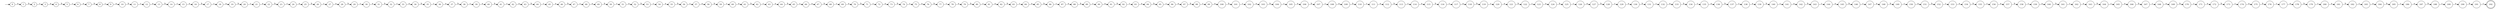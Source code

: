 digraph g {
margin=0;
pad="0.5,0.05";
rankdir=LR;

	s0 [shape="circle" label="0"];
	s1 [shape="circle" label="1"];
	s2 [shape="circle" label="2"];
	s3 [shape="circle" label="3"];
	s4 [shape="circle" label="4"];
	s5 [shape="circle" label="5"];
	s6 [shape="circle" label="6"];
	s7 [shape="circle" label="7"];
	s8 [shape="circle" label="8"];
	s9 [shape="circle" label="9"];
	s10 [shape="circle" label="10"];
	s11 [shape="circle" label="11"];
	s12 [shape="circle" label="12"];
	s13 [shape="circle" label="13"];
	s14 [shape="circle" label="14"];
	s15 [shape="circle" label="15"];
	s16 [shape="circle" label="16"];
	s17 [shape="circle" label="17"];
	s18 [shape="circle" label="18"];
	s19 [shape="circle" label="19"];
	s20 [shape="circle" label="20"];
	s21 [shape="circle" label="21"];
	s22 [shape="circle" label="22"];
	s23 [shape="circle" label="23"];
	s24 [shape="circle" label="24"];
	s25 [shape="circle" label="25"];
	s26 [shape="circle" label="26"];
	s27 [shape="circle" label="27"];
	s28 [shape="circle" label="28"];
	s29 [shape="circle" label="29"];
	s30 [shape="circle" label="30"];
	s31 [shape="circle" label="31"];
	s32 [shape="circle" label="32"];
	s33 [shape="circle" label="33"];
	s34 [shape="circle" label="34"];
	s35 [shape="circle" label="35"];
	s36 [shape="circle" label="36"];
	s37 [shape="circle" label="37"];
	s38 [shape="circle" label="38"];
	s39 [shape="circle" label="39"];
	s40 [shape="circle" label="40"];
	s41 [shape="circle" label="41"];
	s42 [shape="circle" label="42"];
	s43 [shape="circle" label="43"];
	s44 [shape="circle" label="44"];
	s45 [shape="circle" label="45"];
	s46 [shape="circle" label="46"];
	s47 [shape="circle" label="47"];
	s48 [shape="circle" label="48"];
	s49 [shape="circle" label="49"];
	s50 [shape="circle" label="50"];
	s51 [shape="circle" label="51"];
	s52 [shape="circle" label="52"];
	s53 [shape="circle" label="53"];
	s54 [shape="circle" label="54"];
	s55 [shape="circle" label="55"];
	s56 [shape="circle" label="56"];
	s57 [shape="circle" label="57"];
	s58 [shape="circle" label="58"];
	s59 [shape="circle" label="59"];
	s60 [shape="circle" label="60"];
	s61 [shape="circle" label="61"];
	s62 [shape="circle" label="62"];
	s63 [shape="circle" label="63"];
	s64 [shape="circle" label="64"];
	s65 [shape="circle" label="65"];
	s66 [shape="circle" label="66"];
	s67 [shape="circle" label="67"];
	s68 [shape="circle" label="68"];
	s69 [shape="circle" label="69"];
	s70 [shape="circle" label="70"];
	s71 [shape="circle" label="71"];
	s72 [shape="circle" label="72"];
	s73 [shape="circle" label="73"];
	s74 [shape="circle" label="74"];
	s75 [shape="circle" label="75"];
	s76 [shape="circle" label="76"];
	s77 [shape="circle" label="77"];
	s78 [shape="circle" label="78"];
	s79 [shape="circle" label="79"];
	s80 [shape="circle" label="80"];
	s81 [shape="circle" label="81"];
	s82 [shape="circle" label="82"];
	s83 [shape="circle" label="83"];
	s84 [shape="circle" label="84"];
	s85 [shape="circle" label="85"];
	s86 [shape="circle" label="86"];
	s87 [shape="circle" label="87"];
	s88 [shape="circle" label="88"];
	s89 [shape="circle" label="89"];
	s90 [shape="circle" label="90"];
	s91 [shape="circle" label="91"];
	s92 [shape="circle" label="92"];
	s93 [shape="circle" label="93"];
	s94 [shape="circle" label="94"];
	s95 [shape="circle" label="95"];
	s96 [shape="circle" label="96"];
	s97 [shape="circle" label="97"];
	s98 [shape="circle" label="98"];
	s99 [shape="circle" label="99"];
	s100 [shape="circle" label="100"];
	s101 [shape="circle" label="101"];
	s102 [shape="circle" label="102"];
	s103 [shape="circle" label="103"];
	s104 [shape="circle" label="104"];
	s105 [shape="circle" label="105"];
	s106 [shape="circle" label="106"];
	s107 [shape="circle" label="107"];
	s108 [shape="circle" label="108"];
	s109 [shape="circle" label="109"];
	s110 [shape="circle" label="110"];
	s111 [shape="circle" label="111"];
	s112 [shape="circle" label="112"];
	s113 [shape="circle" label="113"];
	s114 [shape="circle" label="114"];
	s115 [shape="circle" label="115"];
	s116 [shape="circle" label="116"];
	s117 [shape="circle" label="117"];
	s118 [shape="circle" label="118"];
	s119 [shape="circle" label="119"];
	s120 [shape="circle" label="120"];
	s121 [shape="circle" label="121"];
	s122 [shape="circle" label="122"];
	s123 [shape="circle" label="123"];
	s124 [shape="circle" label="124"];
	s125 [shape="circle" label="125"];
	s126 [shape="circle" label="126"];
	s127 [shape="circle" label="127"];
	s128 [shape="circle" label="128"];
	s129 [shape="circle" label="129"];
	s130 [shape="circle" label="130"];
	s131 [shape="circle" label="131"];
	s132 [shape="circle" label="132"];
	s133 [shape="circle" label="133"];
	s134 [shape="circle" label="134"];
	s135 [shape="circle" label="135"];
	s136 [shape="circle" label="136"];
	s137 [shape="circle" label="137"];
	s138 [shape="circle" label="138"];
	s139 [shape="circle" label="139"];
	s140 [shape="circle" label="140"];
	s141 [shape="circle" label="141"];
	s142 [shape="circle" label="142"];
	s143 [shape="circle" label="143"];
	s144 [shape="circle" label="144"];
	s145 [shape="circle" label="145"];
	s146 [shape="circle" label="146"];
	s147 [shape="circle" label="147"];
	s148 [shape="circle" label="148"];
	s149 [shape="circle" label="149"];
	s150 [shape="circle" label="150"];
	s151 [shape="circle" label="151"];
	s152 [shape="circle" label="152"];
	s153 [shape="circle" label="153"];
	s154 [shape="circle" label="154"];
	s155 [shape="circle" label="155"];
	s156 [shape="circle" label="156"];
	s157 [shape="circle" label="157"];
	s158 [shape="circle" label="158"];
	s159 [shape="circle" label="159"];
	s160 [shape="circle" label="160"];
	s161 [shape="circle" label="161"];
	s162 [shape="circle" label="162"];
	s163 [shape="circle" label="163"];
	s164 [shape="circle" label="164"];
	s165 [shape="circle" label="165"];
	s166 [shape="circle" label="166"];
	s167 [shape="circle" label="167"];
	s168 [shape="circle" label="168"];
	s169 [shape="circle" label="169"];
	s170 [shape="circle" label="170"];
	s171 [shape="circle" label="171"];
	s172 [shape="circle" label="172"];
	s173 [shape="circle" label="173"];
	s174 [shape="circle" label="174"];
	s175 [shape="circle" label="175"];
	s176 [shape="circle" label="176"];
	s177 [shape="circle" label="177"];
	s178 [shape="circle" label="178"];
	s179 [shape="circle" label="179"];
	s180 [shape="circle" label="180"];
	s181 [shape="circle" label="181"];
	s182 [shape="circle" label="182"];
	s183 [shape="circle" label="183"];
	s184 [shape="circle" label="184"];
	s185 [shape="circle" label="185"];
	s186 [shape="circle" label="186"];
	s187 [shape="circle" label="187"];
	s188 [shape="circle" label="188"];
	s189 [shape="circle" label="189"];
	s190 [shape="circle" label="190"];
	s191 [shape="circle" label="191"];
	s192 [shape="doublecircle" label="192"];
	s0 -> s1 [label="a"];
	s1 -> s2 [label="b"];
	s2 -> s3 [label="c"];
	s3 -> s4 [label="a"];
	s4 -> s5 [label="b"];
	s5 -> s6 [label="c"];
	s6 -> s7 [label="a"];
	s7 -> s8 [label="b"];
	s8 -> s9 [label="c"];
	s9 -> s10 [label="a"];
	s10 -> s11 [label="b"];
	s11 -> s12 [label="c"];
	s12 -> s13 [label="a"];
	s13 -> s14 [label="b"];
	s14 -> s15 [label="c"];
	s15 -> s16 [label="a"];
	s16 -> s17 [label="b"];
	s17 -> s18 [label="c"];
	s18 -> s19 [label="a"];
	s19 -> s20 [label="b"];
	s20 -> s21 [label="c"];
	s21 -> s22 [label="a"];
	s22 -> s23 [label="b"];
	s23 -> s24 [label="c"];
	s24 -> s25 [label="a"];
	s25 -> s26 [label="b"];
	s26 -> s27 [label="c"];
	s27 -> s28 [label="a"];
	s28 -> s29 [label="b"];
	s29 -> s30 [label="c"];
	s30 -> s31 [label="a"];
	s31 -> s32 [label="b"];
	s32 -> s33 [label="c"];
	s33 -> s34 [label="a"];
	s34 -> s35 [label="b"];
	s35 -> s36 [label="c"];
	s36 -> s37 [label="a"];
	s37 -> s38 [label="b"];
	s38 -> s39 [label="c"];
	s39 -> s40 [label="a"];
	s40 -> s41 [label="b"];
	s41 -> s42 [label="c"];
	s42 -> s43 [label="a"];
	s43 -> s44 [label="b"];
	s44 -> s45 [label="c"];
	s45 -> s46 [label="a"];
	s46 -> s47 [label="b"];
	s47 -> s48 [label="c"];
	s48 -> s49 [label="a"];
	s49 -> s50 [label="b"];
	s50 -> s51 [label="c"];
	s51 -> s52 [label="a"];
	s52 -> s53 [label="b"];
	s53 -> s54 [label="c"];
	s54 -> s55 [label="a"];
	s55 -> s56 [label="b"];
	s56 -> s57 [label="c"];
	s57 -> s58 [label="a"];
	s58 -> s59 [label="b"];
	s59 -> s60 [label="c"];
	s60 -> s61 [label="a"];
	s61 -> s62 [label="b"];
	s62 -> s63 [label="c"];
	s63 -> s64 [label="a"];
	s64 -> s65 [label="b"];
	s65 -> s66 [label="c"];
	s66 -> s67 [label="a"];
	s67 -> s68 [label="b"];
	s68 -> s69 [label="c"];
	s69 -> s70 [label="a"];
	s70 -> s71 [label="b"];
	s71 -> s72 [label="c"];
	s72 -> s73 [label="a"];
	s73 -> s74 [label="b"];
	s74 -> s75 [label="c"];
	s75 -> s76 [label="a"];
	s76 -> s77 [label="b"];
	s77 -> s78 [label="c"];
	s78 -> s79 [label="a"];
	s79 -> s80 [label="b"];
	s80 -> s81 [label="c"];
	s81 -> s82 [label="a"];
	s82 -> s83 [label="b"];
	s83 -> s84 [label="c"];
	s84 -> s85 [label="a"];
	s85 -> s86 [label="b"];
	s86 -> s87 [label="c"];
	s87 -> s88 [label="a"];
	s88 -> s89 [label="b"];
	s89 -> s90 [label="c"];
	s90 -> s91 [label="a"];
	s91 -> s92 [label="b"];
	s92 -> s93 [label="c"];
	s93 -> s94 [label="a"];
	s94 -> s95 [label="b"];
	s95 -> s96 [label="c"];
	s96 -> s97 [label="a"];
	s97 -> s98 [label="b"];
	s98 -> s99 [label="c"];
	s99 -> s100 [label="a"];
	s100 -> s101 [label="b"];
	s101 -> s102 [label="c"];
	s102 -> s103 [label="a"];
	s103 -> s104 [label="b"];
	s104 -> s105 [label="c"];
	s105 -> s106 [label="a"];
	s106 -> s107 [label="b"];
	s107 -> s108 [label="c"];
	s108 -> s109 [label="a"];
	s109 -> s110 [label="b"];
	s110 -> s111 [label="c"];
	s111 -> s112 [label="a"];
	s112 -> s113 [label="b"];
	s113 -> s114 [label="c"];
	s114 -> s115 [label="a"];
	s115 -> s116 [label="b"];
	s116 -> s117 [label="c"];
	s117 -> s118 [label="a"];
	s118 -> s119 [label="b"];
	s119 -> s120 [label="c"];
	s120 -> s121 [label="a"];
	s121 -> s122 [label="b"];
	s122 -> s123 [label="c"];
	s123 -> s124 [label="a"];
	s124 -> s125 [label="b"];
	s125 -> s126 [label="c"];
	s126 -> s127 [label="a"];
	s127 -> s128 [label="b"];
	s128 -> s129 [label="c"];
	s129 -> s130 [label="a"];
	s130 -> s131 [label="b"];
	s131 -> s132 [label="c"];
	s132 -> s133 [label="a"];
	s133 -> s134 [label="b"];
	s134 -> s135 [label="c"];
	s135 -> s136 [label="a"];
	s136 -> s137 [label="b"];
	s137 -> s138 [label="c"];
	s138 -> s139 [label="a"];
	s139 -> s140 [label="b"];
	s140 -> s141 [label="c"];
	s141 -> s142 [label="a"];
	s142 -> s143 [label="b"];
	s143 -> s144 [label="c"];
	s144 -> s145 [label="a"];
	s145 -> s146 [label="b"];
	s146 -> s147 [label="c"];
	s147 -> s148 [label="a"];
	s148 -> s149 [label="b"];
	s149 -> s150 [label="c"];
	s150 -> s151 [label="a"];
	s151 -> s152 [label="b"];
	s152 -> s153 [label="c"];
	s153 -> s154 [label="a"];
	s154 -> s155 [label="b"];
	s155 -> s156 [label="c"];
	s156 -> s157 [label="a"];
	s157 -> s158 [label="b"];
	s158 -> s159 [label="c"];
	s159 -> s160 [label="a"];
	s160 -> s161 [label="b"];
	s161 -> s162 [label="c"];
	s162 -> s163 [label="a"];
	s163 -> s164 [label="b"];
	s164 -> s165 [label="c"];
	s165 -> s166 [label="a"];
	s166 -> s167 [label="b"];
	s167 -> s168 [label="c"];
	s168 -> s169 [label="a"];
	s169 -> s170 [label="b"];
	s170 -> s171 [label="c"];
	s171 -> s172 [label="a"];
	s172 -> s173 [label="b"];
	s173 -> s174 [label="c"];
	s174 -> s175 [label="a"];
	s175 -> s176 [label="b"];
	s176 -> s177 [label="c"];
	s177 -> s178 [label="a"];
	s178 -> s179 [label="b"];
	s179 -> s180 [label="c"];
	s180 -> s181 [label="a"];
	s181 -> s182 [label="b"];
	s182 -> s183 [label="c"];
	s183 -> s184 [label="a"];
	s184 -> s185 [label="b"];
	s185 -> s186 [label="c"];
	s186 -> s187 [label="a"];
	s187 -> s188 [label="b"];
	s188 -> s189 [label="c"];
	s189 -> s190 [label="a"];
	s190 -> s191 [label="b"];
	s191 -> s192 [label="c"];

__start0 [label="" shape="none" width="0" height="0"];
__start0 -> s0;
}

